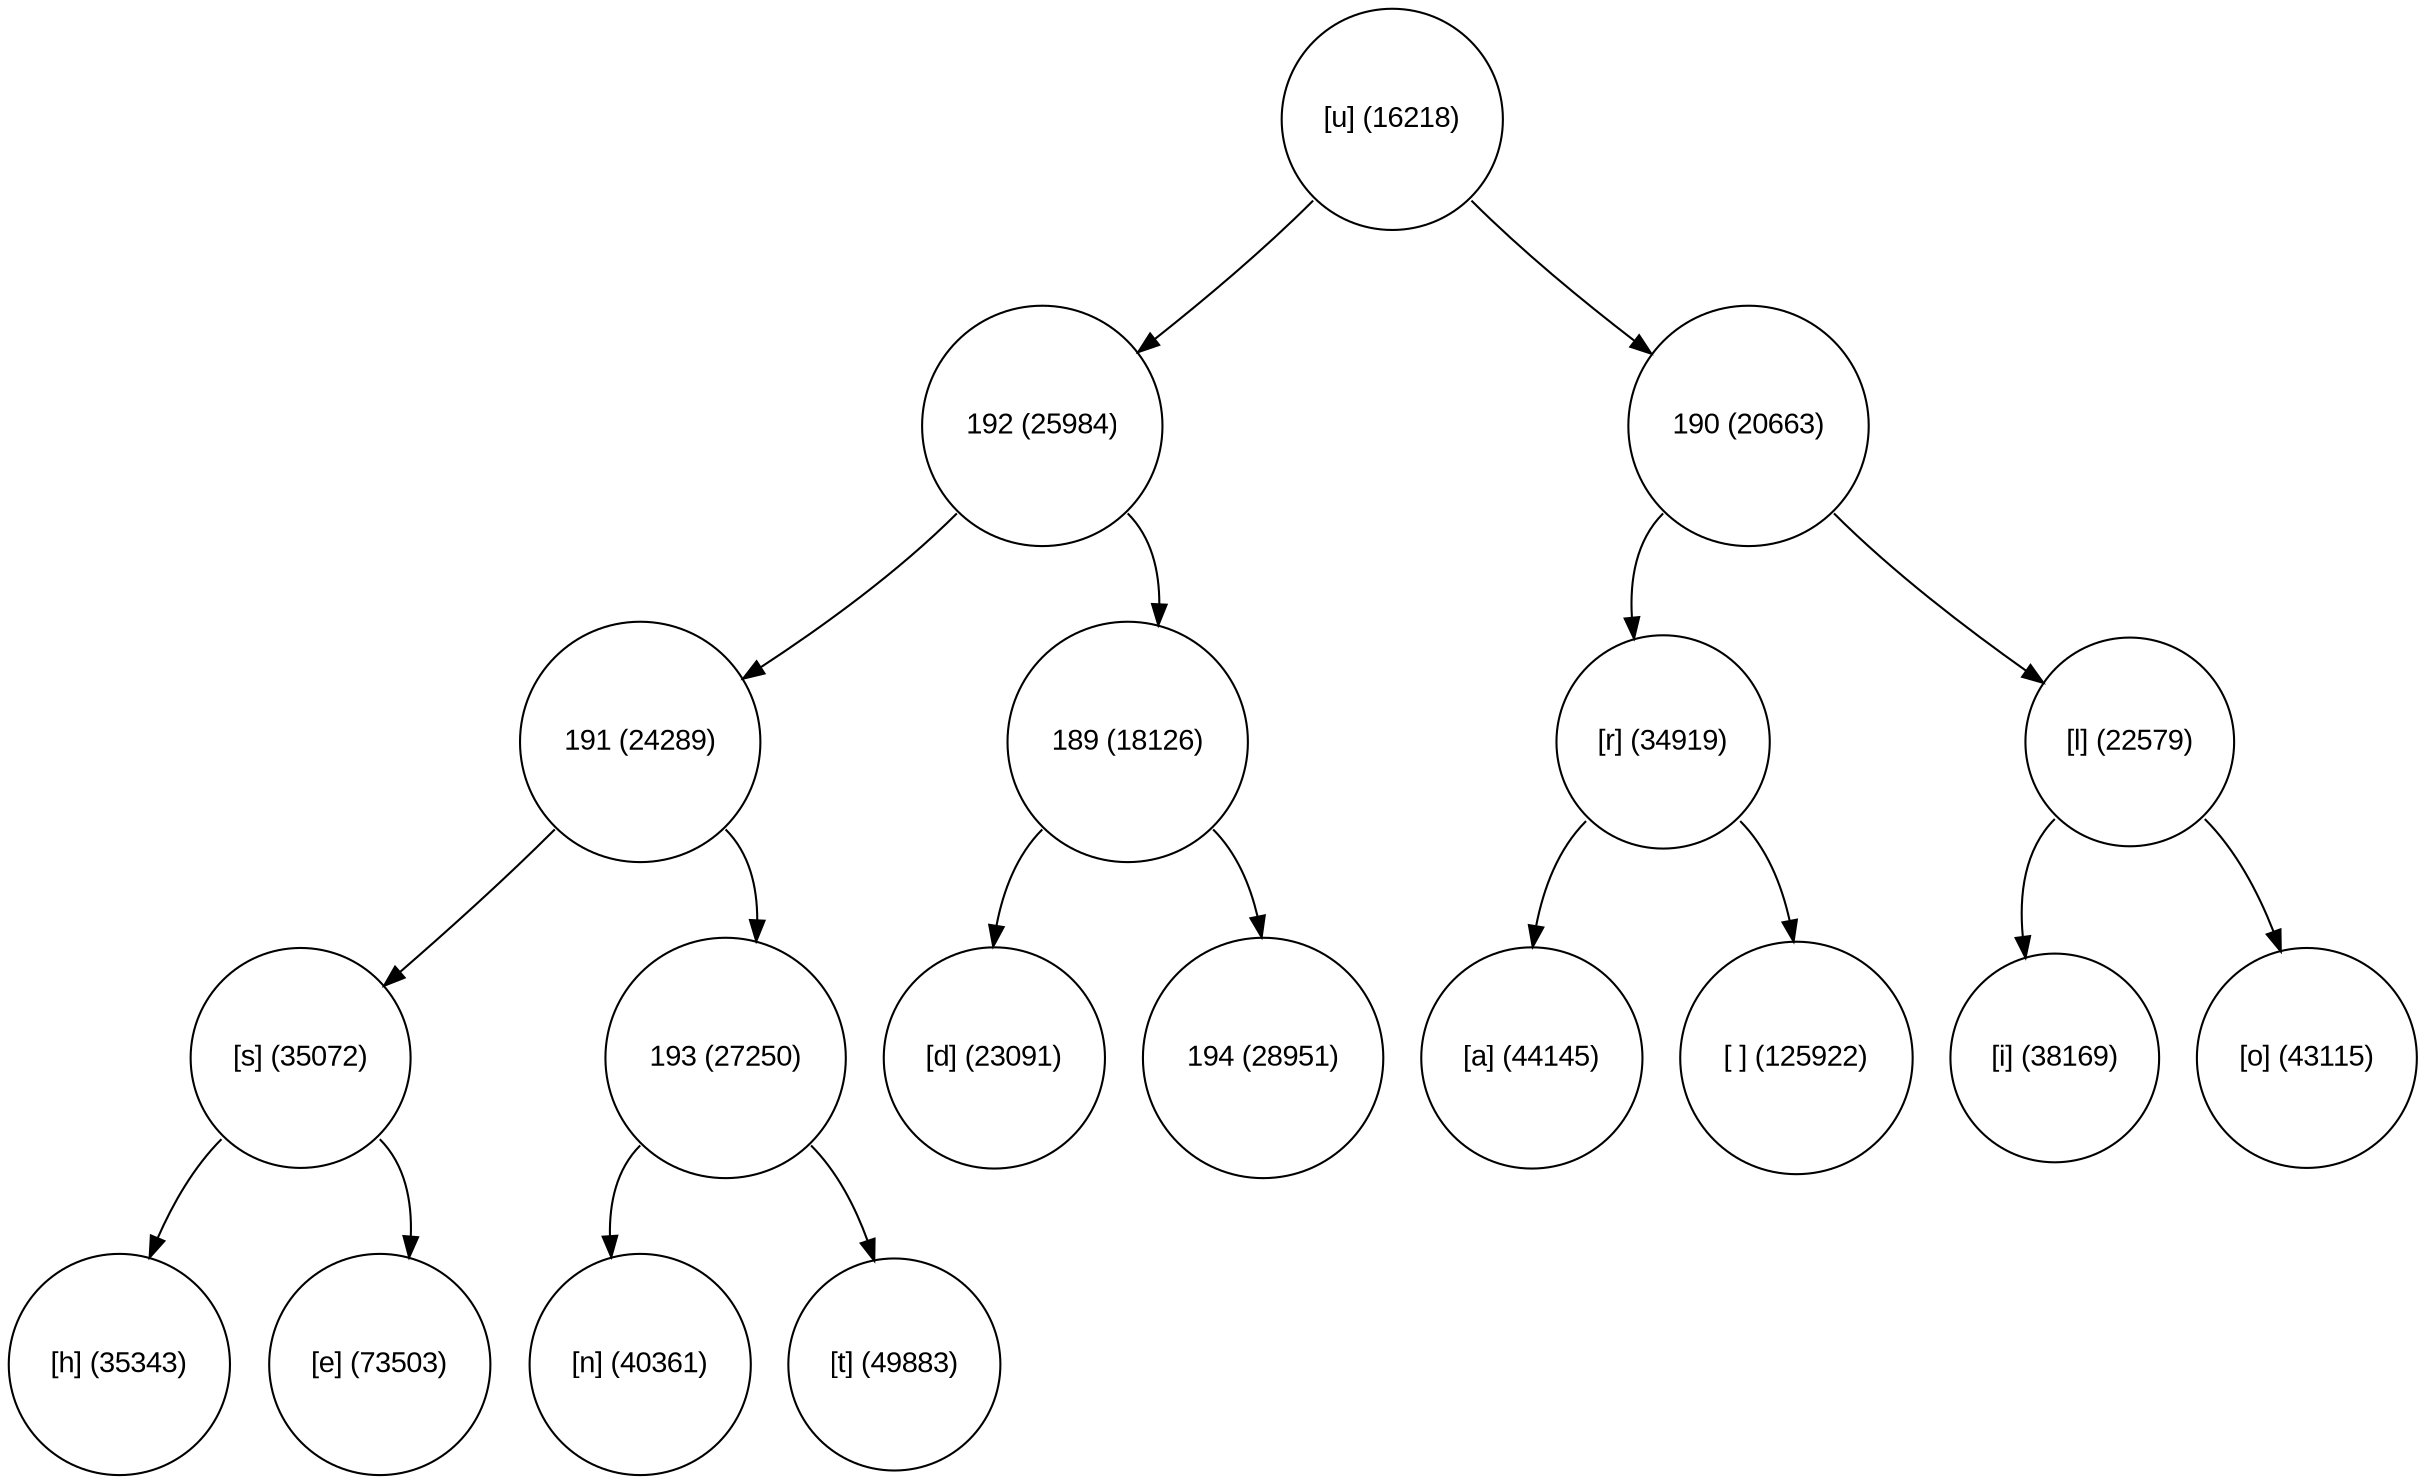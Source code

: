 digraph move_down {
	node [fontname="Arial", shape="circle", width=0.5]; 

	0 [label = "[u] (16218)"];
	0:sw -> 1;
	1 [label = "192 (25984)"];
	1:sw -> 3;
	3 [label = "191 (24289)"];
	3:sw -> 7;
	7 [label = "[s] (35072)"];
	7:sw -> 15;
	15 [label = "[h] (35343)"];
	7:se -> 16;
	16 [label = "[e] (73503)"];
	3:se -> 8;
	8 [label = "193 (27250)"];
	8:sw -> 17;
	17 [label = "[n] (40361)"];
	8:se -> 18;
	18 [label = "[t] (49883)"];
	1:se -> 4;
	4 [label = "189 (18126)"];
	4:sw -> 9;
	9 [label = "[d] (23091)"];
	4:se -> 10;
	10 [label = "194 (28951)"];
	0:se -> 2;
	2 [label = "190 (20663)"];
	2:sw -> 5;
	5 [label = "[r] (34919)"];
	5:sw -> 11;
	11 [label = "[a] (44145)"];
	5:se -> 12;
	12 [label = "[ ] (125922)"];
	2:se -> 6;
	6 [label = "[l] (22579)"];
	6:sw -> 13;
	13 [label = "[i] (38169)"];
	6:se -> 14;
	14 [label = "[o] (43115)"];
}
